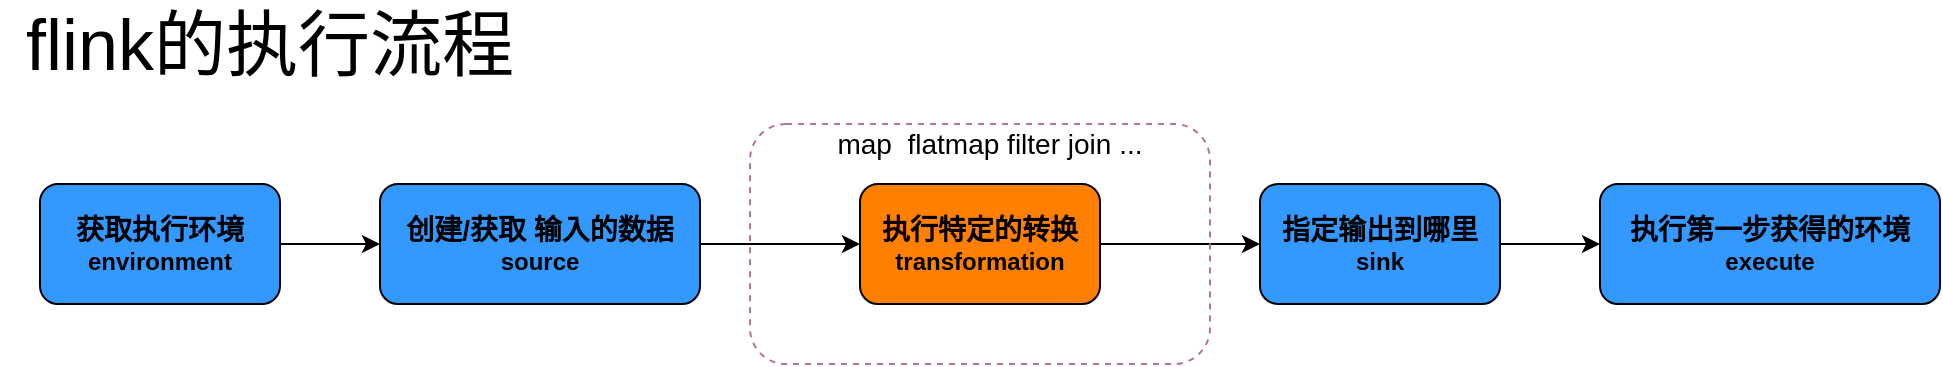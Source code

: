 <mxfile version="12.4.8" type="github">
  <diagram id="WI9T0HZ2pTsCkuznbFz-" name="Page-1">
    <mxGraphModel dx="1220" dy="623" grid="1" gridSize="10" guides="1" tooltips="1" connect="1" arrows="1" fold="1" page="1" pageScale="1" pageWidth="1169" pageHeight="827" math="0" shadow="0">
      <root>
        <mxCell id="0"/>
        <mxCell id="1" parent="0"/>
        <mxCell id="YNtNwSOMHbU0ZXok-y7X-3" value="" style="edgeStyle=orthogonalEdgeStyle;rounded=0;orthogonalLoop=1;jettySize=auto;html=1;" parent="1" source="YNtNwSOMHbU0ZXok-y7X-1" target="YNtNwSOMHbU0ZXok-y7X-2" edge="1">
          <mxGeometry relative="1" as="geometry"/>
        </mxCell>
        <mxCell id="YNtNwSOMHbU0ZXok-y7X-1" value="&lt;b&gt;&lt;font style=&quot;font-size: 14px&quot;&gt;获取执行环境&lt;/font&gt;&lt;br&gt;environment&lt;br&gt;&lt;/b&gt;" style="rounded=1;whiteSpace=wrap;html=1;fillColor=#3399FF;" parent="1" vertex="1">
          <mxGeometry x="140" y="450" width="120" height="60" as="geometry"/>
        </mxCell>
        <mxCell id="YNtNwSOMHbU0ZXok-y7X-5" value="" style="edgeStyle=orthogonalEdgeStyle;rounded=0;orthogonalLoop=1;jettySize=auto;html=1;" parent="1" source="YNtNwSOMHbU0ZXok-y7X-2" target="YNtNwSOMHbU0ZXok-y7X-4" edge="1">
          <mxGeometry relative="1" as="geometry"/>
        </mxCell>
        <mxCell id="YNtNwSOMHbU0ZXok-y7X-2" value="&lt;b&gt;&lt;font style=&quot;font-size: 14px&quot;&gt;创建/获取 输入的数据&lt;/font&gt;&lt;br&gt;source&lt;br&gt;&lt;/b&gt;" style="rounded=1;whiteSpace=wrap;html=1;fillColor=#3399FF;" parent="1" vertex="1">
          <mxGeometry x="310" y="450" width="160" height="60" as="geometry"/>
        </mxCell>
        <mxCell id="YNtNwSOMHbU0ZXok-y7X-7" value="" style="edgeStyle=orthogonalEdgeStyle;rounded=0;orthogonalLoop=1;jettySize=auto;html=1;" parent="1" source="YNtNwSOMHbU0ZXok-y7X-4" target="YNtNwSOMHbU0ZXok-y7X-6" edge="1">
          <mxGeometry relative="1" as="geometry"/>
        </mxCell>
        <mxCell id="YNtNwSOMHbU0ZXok-y7X-4" value="&lt;b&gt;&lt;font style=&quot;font-size: 14px&quot;&gt;执行特定的转换&lt;/font&gt;&lt;br&gt;transformation&lt;br&gt;&lt;/b&gt;" style="rounded=1;whiteSpace=wrap;html=1;fillColor=#FF8000;" parent="1" vertex="1">
          <mxGeometry x="550" y="450" width="120" height="60" as="geometry"/>
        </mxCell>
        <mxCell id="YNtNwSOMHbU0ZXok-y7X-9" value="" style="edgeStyle=orthogonalEdgeStyle;rounded=0;orthogonalLoop=1;jettySize=auto;html=1;" parent="1" source="YNtNwSOMHbU0ZXok-y7X-6" target="YNtNwSOMHbU0ZXok-y7X-8" edge="1">
          <mxGeometry relative="1" as="geometry"/>
        </mxCell>
        <mxCell id="YNtNwSOMHbU0ZXok-y7X-6" value="&lt;b&gt;&lt;font&gt;&lt;span style=&quot;font-size: 14px&quot;&gt;指定输出到哪里&lt;/span&gt;&lt;br&gt;&lt;font style=&quot;font-size: 12px&quot;&gt;sink&lt;/font&gt;&lt;br&gt;&lt;/font&gt;&lt;/b&gt;" style="rounded=1;whiteSpace=wrap;html=1;fillColor=#3399FF;" parent="1" vertex="1">
          <mxGeometry x="750" y="450" width="120" height="60" as="geometry"/>
        </mxCell>
        <mxCell id="YNtNwSOMHbU0ZXok-y7X-8" value="&lt;b&gt;&lt;font&gt;&lt;span style=&quot;font-size: 14px&quot;&gt;执行第一步获得的环境&lt;/span&gt;&lt;br&gt;&lt;font style=&quot;font-size: 12px&quot;&gt;execute&lt;/font&gt;&lt;br&gt;&lt;/font&gt;&lt;/b&gt;" style="rounded=1;whiteSpace=wrap;html=1;fillColor=#3399FF;" parent="1" vertex="1">
          <mxGeometry x="920" y="450" width="170" height="60" as="geometry"/>
        </mxCell>
        <mxCell id="YNtNwSOMHbU0ZXok-y7X-10" value="&lt;font style=&quot;font-size: 36px&quot;&gt;flink的执行流程&lt;/font&gt;" style="text;html=1;strokeColor=none;fillColor=none;align=center;verticalAlign=middle;whiteSpace=wrap;rounded=0;" parent="1" vertex="1">
          <mxGeometry x="120" y="370" width="270" height="20" as="geometry"/>
        </mxCell>
        <mxCell id="KipuTBZGTqe2G2WcFVqi-3" value="" style="rounded=1;whiteSpace=wrap;html=1;shadow=0;strokeColor=#B5739D;fillColor=none;dashed=1;" vertex="1" parent="1">
          <mxGeometry x="495" y="420" width="230" height="120" as="geometry"/>
        </mxCell>
        <mxCell id="KipuTBZGTqe2G2WcFVqi-4" value="&lt;font style=&quot;font-size: 14px&quot;&gt;map&amp;nbsp; flatmap filter join ...&lt;/font&gt;" style="text;html=1;strokeColor=none;fillColor=none;align=center;verticalAlign=middle;whiteSpace=wrap;rounded=0;shadow=0;dashed=1;" vertex="1" parent="1">
          <mxGeometry x="500" y="420" width="230" height="20" as="geometry"/>
        </mxCell>
      </root>
    </mxGraphModel>
  </diagram>
</mxfile>

